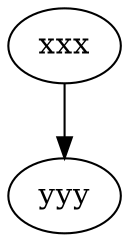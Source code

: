 digraph{


    xxx [
        label = xxx
        pos = "0,0!"
    ]

    yyy [
        label = yyy
        pos = "10,10!"
    ]

    xxx -> yyy
}